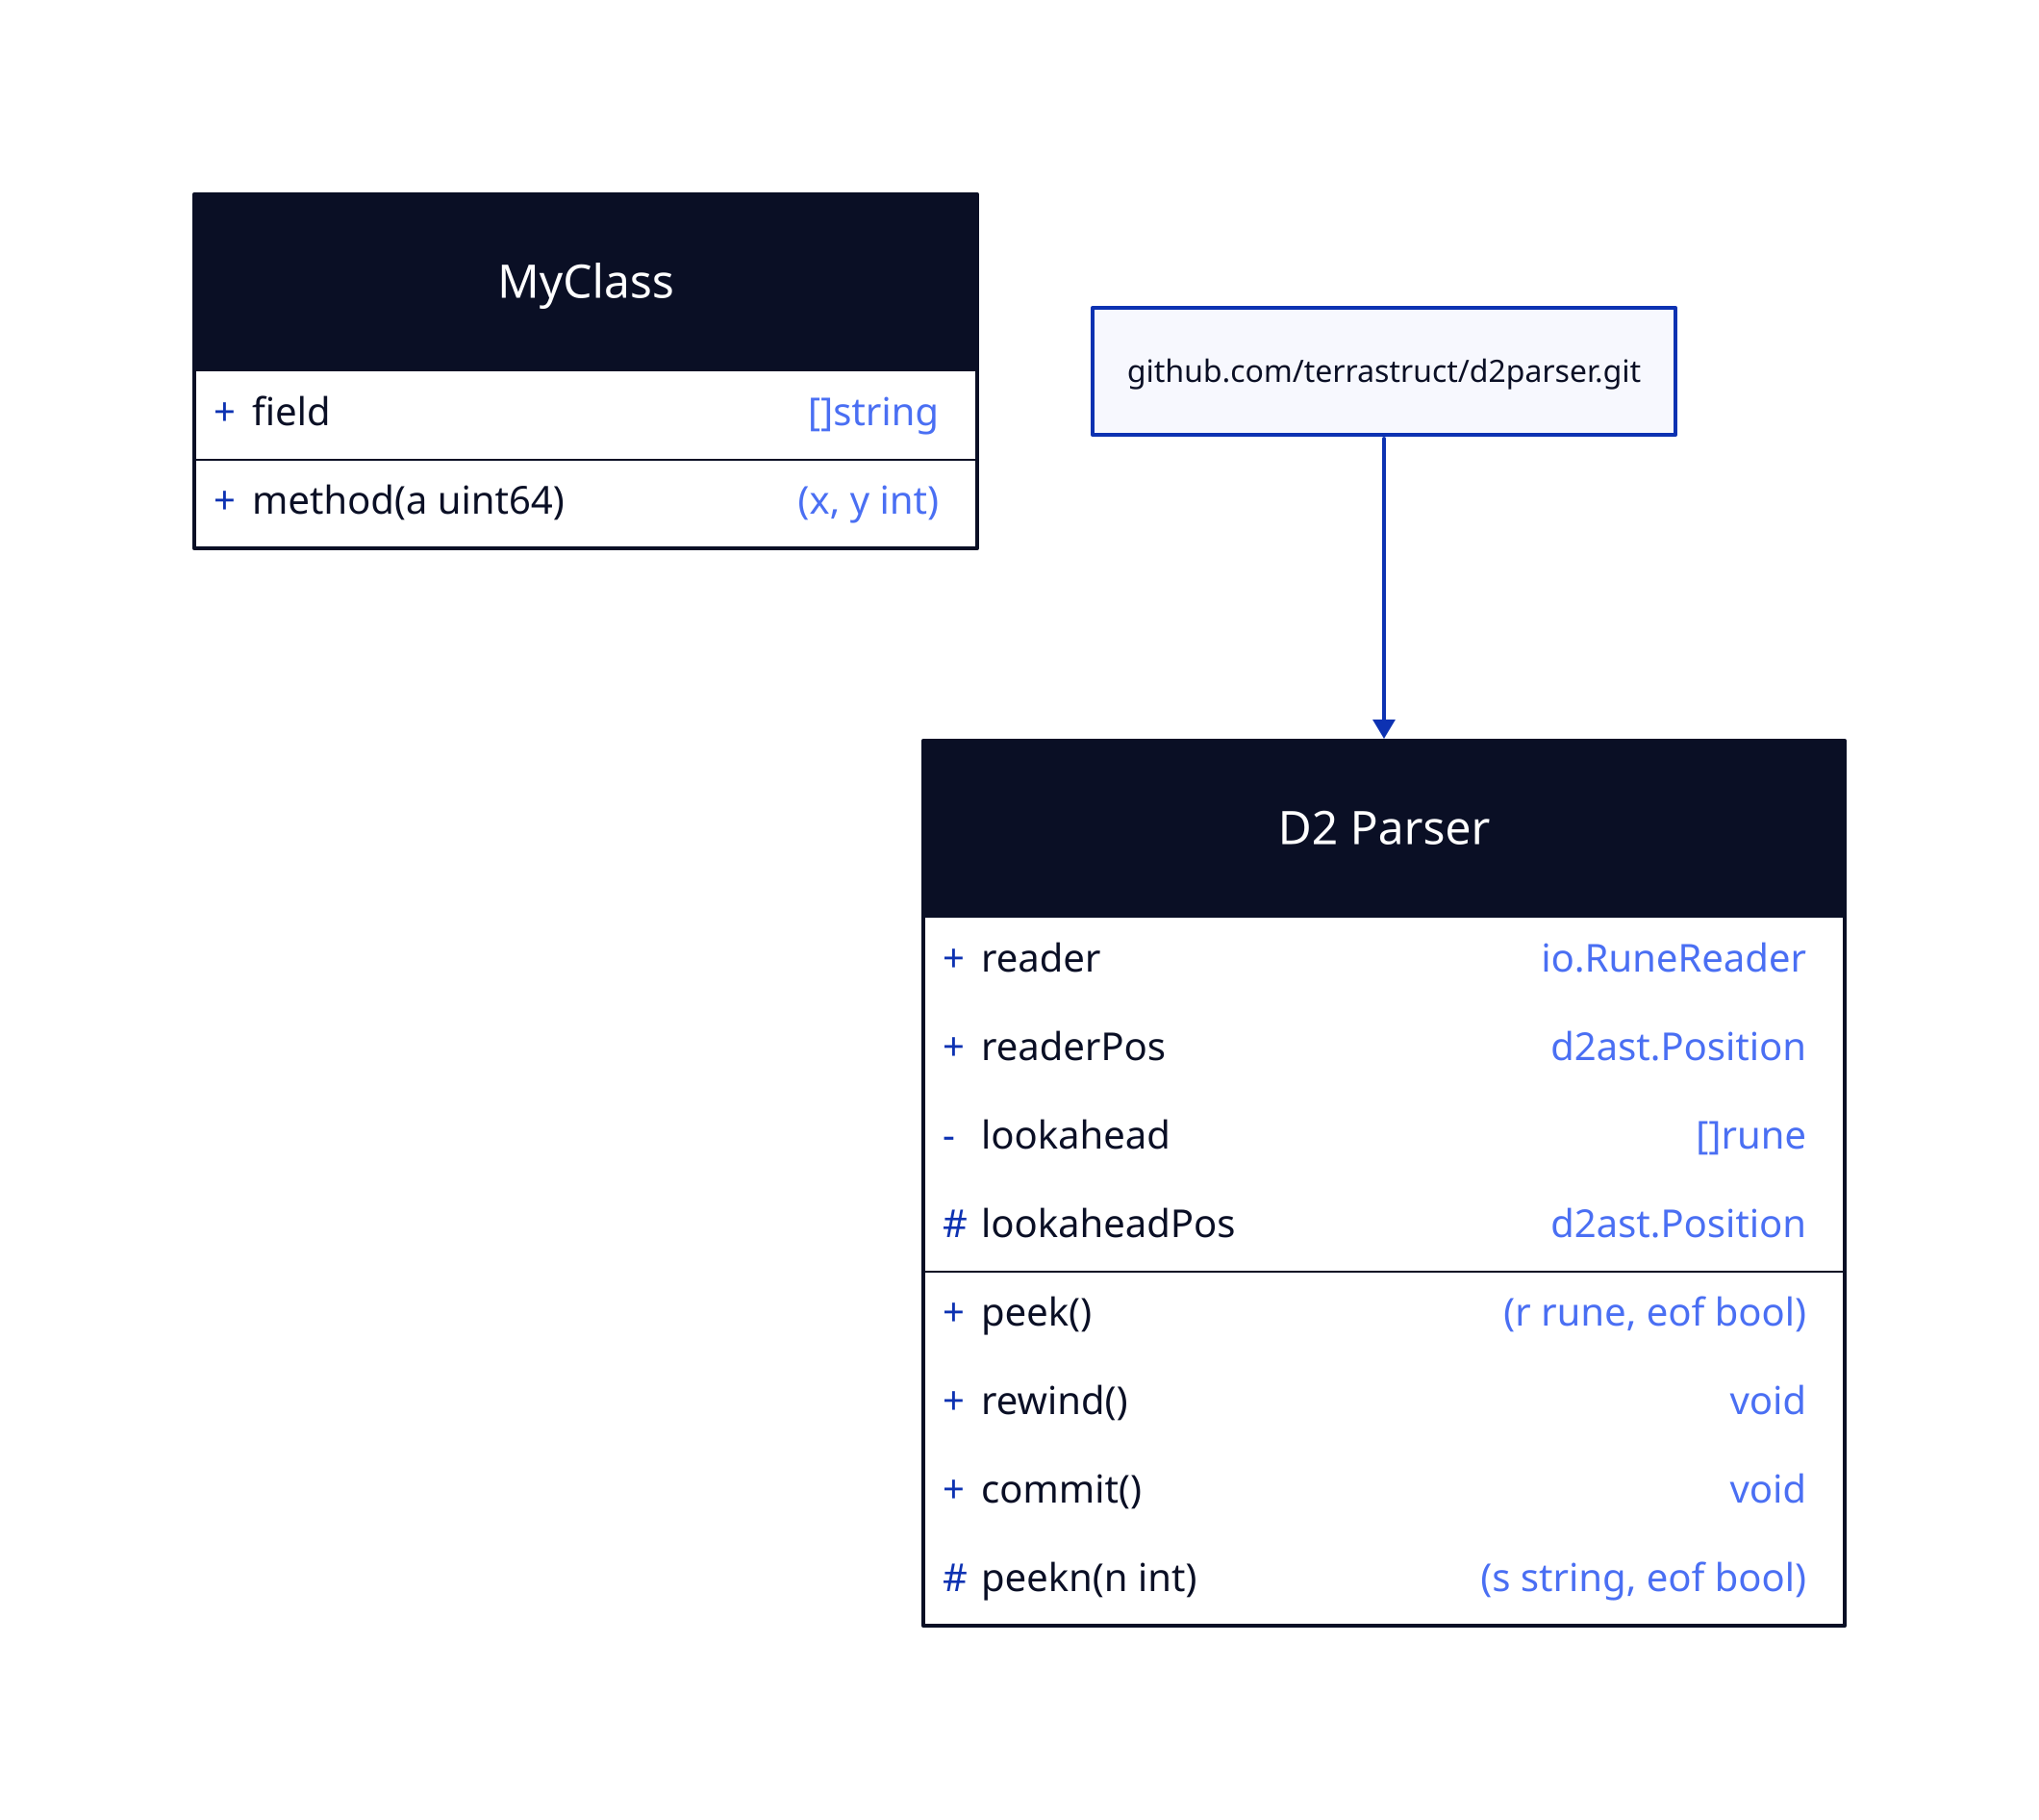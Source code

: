 MyClass: {
  shape: class

  field: "[]string"
  method(a uint64): (x, y int)
}

D2 Parser: {
  shape: class

  # Default visibility is + so no need to specify.
  +reader: io.RuneReader
  readerPos: d2ast.Position

  # Private field.
  -lookahead: "[]rune"

  # Protected field.
  # We have to escape the # to prevent the line from being parsed as a comment.
  \#lookaheadPos: d2ast.Position

  +peek(): (r rune, eof bool)
  rewind()
  commit()

  \#peekn(n int): (s string, eof bool)
}

"github.com/terrastruct/d2parser.git" -> D2 Parser